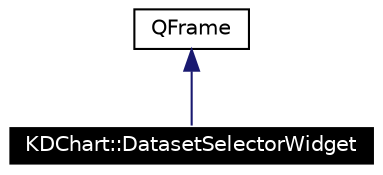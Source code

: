 digraph G
{
  edge [fontname="Helvetica",fontsize=10,labelfontname="Helvetica",labelfontsize=10];
  node [fontname="Helvetica",fontsize=10,shape=record];
  Node338 [label="KDChart::DatasetSelectorWidget",height=0.2,width=0.4,color="white", fillcolor="black", style="filled" fontcolor="white"];
  Node339 -> Node338 [dir=back,color="midnightblue",fontsize=10,style="solid",fontname="Helvetica"];
  Node339 [label="QFrame",height=0.2,width=0.4,color="black",URL="$class_q_frame.html"];
}
